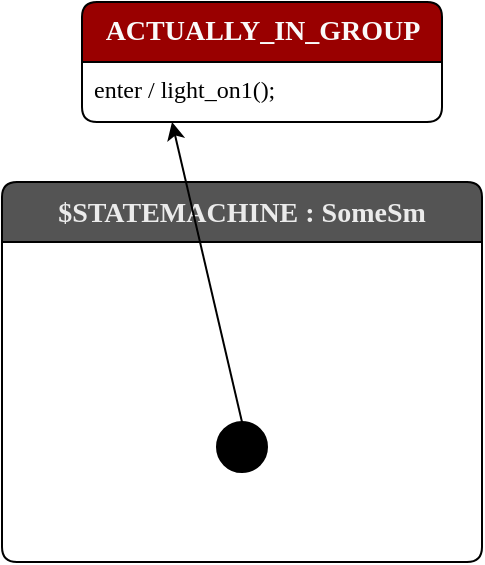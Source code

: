 <mxfile>
    <diagram id="Tqm6eFcu1KHT34LG2WWE" name="Page-1">
        <mxGraphModel dx="1223" dy="792" grid="1" gridSize="10" guides="1" tooltips="1" connect="1" arrows="1" fold="1" page="1" pageScale="1" pageWidth="850" pageHeight="1100" math="0" shadow="0">
            <root>
                <mxCell id="0"/>
                <mxCell id="1" parent="0"/>
                <mxCell id="27" value="$STATEMACHINE : SomeSm" style="shape=swimlane;rotatable=0;align=center;verticalAlign=top;fontFamily=Lucida Console;startSize=30;fontSize=14;fontStyle=1;swimlaneFillColor=default;rounded=1;arcSize=15;absoluteArcSize=1;fillColor=#545454;fontColor=#EBEBEB;" parent="1" vertex="1">
                    <mxGeometry x="60" y="130" width="240" height="190" as="geometry"/>
                </mxCell>
                <mxCell id="28" value=" " style="fontFamily=Lucida Console;align=left;verticalAlign=top;fillColor=none;gradientColor=none;strokeColor=none;rounded=0;spacingLeft=4;resizable=0;movable=0;deletable=0;rotatable=0;autosize=1;" parent="27" vertex="1" connectable="0">
                    <mxGeometry y="30" width="30" height="20" as="geometry"/>
                </mxCell>
                <mxCell id="40" style="edgeStyle=none;html=1;exitX=0.5;exitY=0;exitDx=0;exitDy=0;entryX=0.25;entryY=1;entryDx=0;entryDy=0;" parent="27" source="30" target="37" edge="1">
                    <mxGeometry relative="1" as="geometry"/>
                </mxCell>
                <mxCell id="30" value="$initial_state" style="shape=ellipse;aspect=fixed;fillColor=#000000;resizable=0;rotatable=0;noLabel=1;editable=0;" parent="27" vertex="1">
                    <mxGeometry x="107.5" y="120" width="25" height="25" as="geometry"/>
                </mxCell>
                <mxCell id="37" value="ACTUALLY_IN_GROUP" style="shape=swimlane;rotatable=0;align=center;verticalAlign=top;fontFamily=Lucida Console;startSize=30;fontSize=14;fontStyle=1;swimlaneFillColor=default;html=1;rounded=1;arcSize=15;absoluteArcSize=1;fillColor=#990000;fontColor=#FAFAFA;" parent="27" vertex="1">
                    <mxGeometry x="40" y="-90" width="180" height="60" as="geometry"/>
                </mxCell>
                <mxCell id="38" value="enter / light_on1();" style="fontFamily=Lucida Console;align=left;verticalAlign=top;fillColor=none;gradientColor=none;strokeColor=none;rounded=0;spacingLeft=4;resizable=0;movable=0;deletable=0;rotatable=0;autosize=1;" parent="37" vertex="1" connectable="0">
                    <mxGeometry y="30" width="160" height="20" as="geometry"/>
                </mxCell>
            </root>
        </mxGraphModel>
    </diagram>
</mxfile>